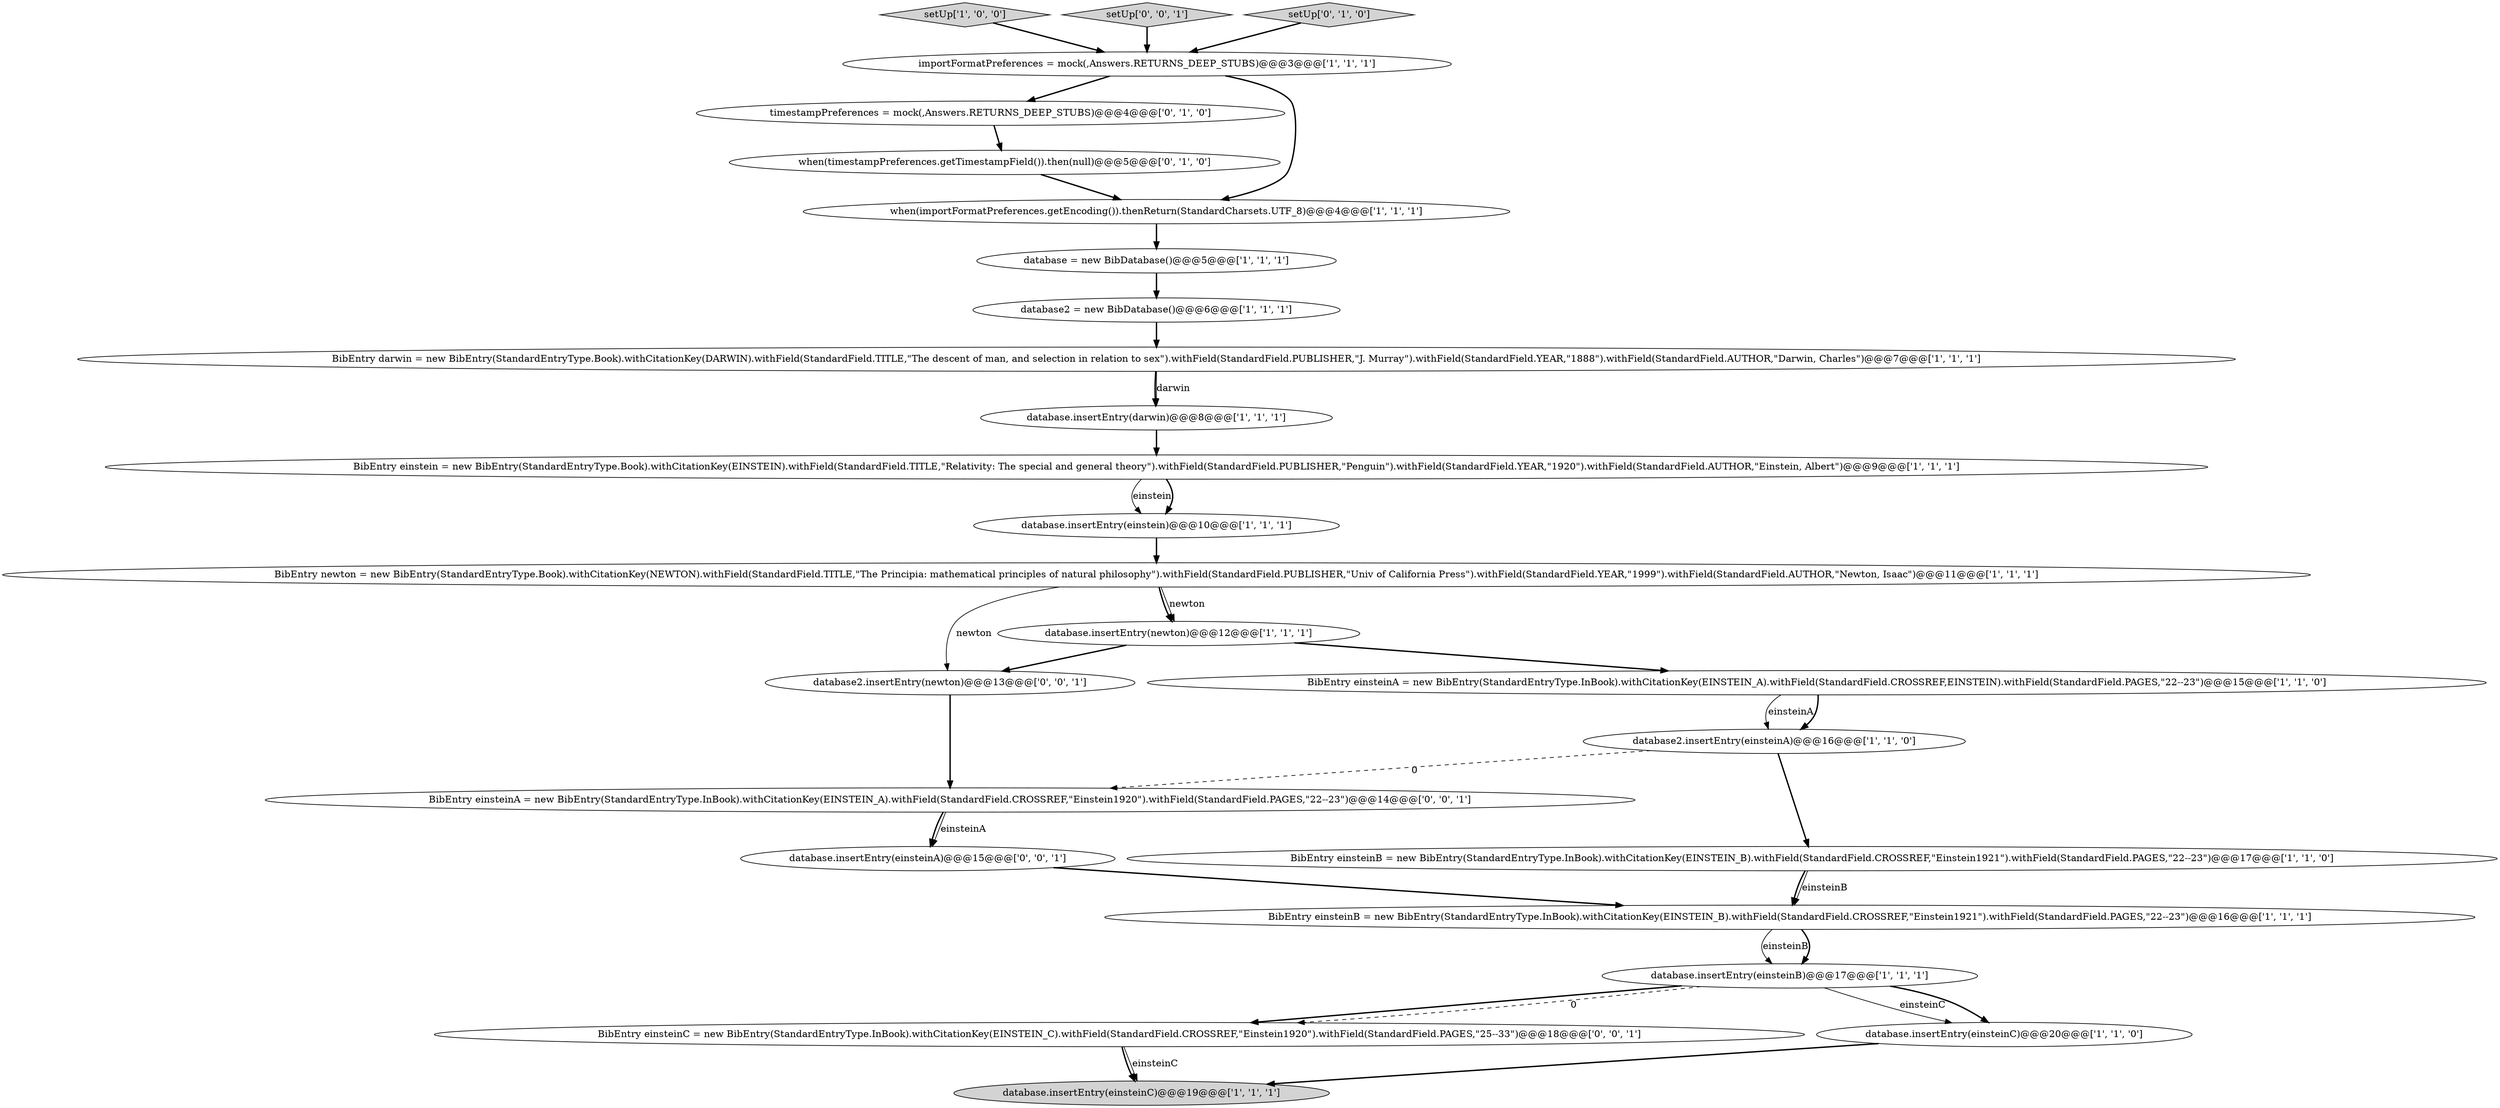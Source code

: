 digraph {
8 [style = filled, label = "setUp['1', '0', '0']", fillcolor = lightgray, shape = diamond image = "AAA0AAABBB1BBB"];
25 [style = filled, label = "setUp['0', '0', '1']", fillcolor = lightgray, shape = diamond image = "AAA0AAABBB3BBB"];
17 [style = filled, label = "database2.insertEntry(einsteinA)@@@16@@@['1', '1', '0']", fillcolor = white, shape = ellipse image = "AAA0AAABBB1BBB"];
19 [style = filled, label = "when(timestampPreferences.getTimestampField()).then(null)@@@5@@@['0', '1', '0']", fillcolor = white, shape = ellipse image = "AAA1AAABBB2BBB"];
21 [style = filled, label = "database.insertEntry(einsteinA)@@@15@@@['0', '0', '1']", fillcolor = white, shape = ellipse image = "AAA0AAABBB3BBB"];
6 [style = filled, label = "database = new BibDatabase()@@@5@@@['1', '1', '1']", fillcolor = white, shape = ellipse image = "AAA0AAABBB1BBB"];
15 [style = filled, label = "BibEntry einsteinA = new BibEntry(StandardEntryType.InBook).withCitationKey(EINSTEIN_A).withField(StandardField.CROSSREF,EINSTEIN).withField(StandardField.PAGES,\"22--23\")@@@15@@@['1', '1', '0']", fillcolor = white, shape = ellipse image = "AAA0AAABBB1BBB"];
18 [style = filled, label = "timestampPreferences = mock(,Answers.RETURNS_DEEP_STUBS)@@@4@@@['0', '1', '0']", fillcolor = white, shape = ellipse image = "AAA1AAABBB2BBB"];
7 [style = filled, label = "BibEntry einsteinB = new BibEntry(StandardEntryType.InBook).withCitationKey(EINSTEIN_B).withField(StandardField.CROSSREF,\"Einstein1921\").withField(StandardField.PAGES,\"22--23\")@@@17@@@['1', '1', '0']", fillcolor = white, shape = ellipse image = "AAA0AAABBB1BBB"];
24 [style = filled, label = "BibEntry einsteinC = new BibEntry(StandardEntryType.InBook).withCitationKey(EINSTEIN_C).withField(StandardField.CROSSREF,\"Einstein1920\").withField(StandardField.PAGES,\"25--33\")@@@18@@@['0', '0', '1']", fillcolor = white, shape = ellipse image = "AAA0AAABBB3BBB"];
5 [style = filled, label = "when(importFormatPreferences.getEncoding()).thenReturn(StandardCharsets.UTF_8)@@@4@@@['1', '1', '1']", fillcolor = white, shape = ellipse image = "AAA0AAABBB1BBB"];
1 [style = filled, label = "database.insertEntry(darwin)@@@8@@@['1', '1', '1']", fillcolor = white, shape = ellipse image = "AAA0AAABBB1BBB"];
20 [style = filled, label = "setUp['0', '1', '0']", fillcolor = lightgray, shape = diamond image = "AAA0AAABBB2BBB"];
3 [style = filled, label = "database.insertEntry(einsteinB)@@@17@@@['1', '1', '1']", fillcolor = white, shape = ellipse image = "AAA0AAABBB1BBB"];
14 [style = filled, label = "BibEntry newton = new BibEntry(StandardEntryType.Book).withCitationKey(NEWTON).withField(StandardField.TITLE,\"The Principia: mathematical principles of natural philosophy\").withField(StandardField.PUBLISHER,\"Univ of California Press\").withField(StandardField.YEAR,\"1999\").withField(StandardField.AUTHOR,\"Newton, Isaac\")@@@11@@@['1', '1', '1']", fillcolor = white, shape = ellipse image = "AAA0AAABBB1BBB"];
12 [style = filled, label = "database.insertEntry(einstein)@@@10@@@['1', '1', '1']", fillcolor = white, shape = ellipse image = "AAA0AAABBB1BBB"];
16 [style = filled, label = "database.insertEntry(einsteinC)@@@20@@@['1', '1', '0']", fillcolor = white, shape = ellipse image = "AAA0AAABBB1BBB"];
10 [style = filled, label = "BibEntry darwin = new BibEntry(StandardEntryType.Book).withCitationKey(DARWIN).withField(StandardField.TITLE,\"The descent of man, and selection in relation to sex\").withField(StandardField.PUBLISHER,\"J. Murray\").withField(StandardField.YEAR,\"1888\").withField(StandardField.AUTHOR,\"Darwin, Charles\")@@@7@@@['1', '1', '1']", fillcolor = white, shape = ellipse image = "AAA0AAABBB1BBB"];
9 [style = filled, label = "BibEntry einsteinB = new BibEntry(StandardEntryType.InBook).withCitationKey(EINSTEIN_B).withField(StandardField.CROSSREF,\"Einstein1921\").withField(StandardField.PAGES,\"22--23\")@@@16@@@['1', '1', '1']", fillcolor = white, shape = ellipse image = "AAA0AAABBB1BBB"];
22 [style = filled, label = "database2.insertEntry(newton)@@@13@@@['0', '0', '1']", fillcolor = white, shape = ellipse image = "AAA0AAABBB3BBB"];
4 [style = filled, label = "BibEntry einstein = new BibEntry(StandardEntryType.Book).withCitationKey(EINSTEIN).withField(StandardField.TITLE,\"Relativity: The special and general theory\").withField(StandardField.PUBLISHER,\"Penguin\").withField(StandardField.YEAR,\"1920\").withField(StandardField.AUTHOR,\"Einstein, Albert\")@@@9@@@['1', '1', '1']", fillcolor = white, shape = ellipse image = "AAA0AAABBB1BBB"];
2 [style = filled, label = "database.insertEntry(newton)@@@12@@@['1', '1', '1']", fillcolor = white, shape = ellipse image = "AAA0AAABBB1BBB"];
13 [style = filled, label = "importFormatPreferences = mock(,Answers.RETURNS_DEEP_STUBS)@@@3@@@['1', '1', '1']", fillcolor = white, shape = ellipse image = "AAA0AAABBB1BBB"];
0 [style = filled, label = "database2 = new BibDatabase()@@@6@@@['1', '1', '1']", fillcolor = white, shape = ellipse image = "AAA0AAABBB1BBB"];
23 [style = filled, label = "BibEntry einsteinA = new BibEntry(StandardEntryType.InBook).withCitationKey(EINSTEIN_A).withField(StandardField.CROSSREF,\"Einstein1920\").withField(StandardField.PAGES,\"22--23\")@@@14@@@['0', '0', '1']", fillcolor = white, shape = ellipse image = "AAA0AAABBB3BBB"];
11 [style = filled, label = "database.insertEntry(einsteinC)@@@19@@@['1', '1', '1']", fillcolor = lightgray, shape = ellipse image = "AAA0AAABBB1BBB"];
3->24 [style = bold, label=""];
4->12 [style = solid, label="einstein"];
9->3 [style = solid, label="einsteinB"];
19->5 [style = bold, label=""];
14->22 [style = solid, label="newton"];
7->9 [style = bold, label=""];
12->14 [style = bold, label=""];
6->0 [style = bold, label=""];
9->3 [style = bold, label=""];
3->24 [style = dashed, label="0"];
24->11 [style = bold, label=""];
15->17 [style = solid, label="einsteinA"];
13->18 [style = bold, label=""];
17->23 [style = dashed, label="0"];
23->21 [style = bold, label=""];
0->10 [style = bold, label=""];
10->1 [style = bold, label=""];
10->1 [style = solid, label="darwin"];
20->13 [style = bold, label=""];
18->19 [style = bold, label=""];
2->22 [style = bold, label=""];
25->13 [style = bold, label=""];
8->13 [style = bold, label=""];
4->12 [style = bold, label=""];
1->4 [style = bold, label=""];
14->2 [style = bold, label=""];
3->16 [style = solid, label="einsteinC"];
14->2 [style = solid, label="newton"];
3->16 [style = bold, label=""];
22->23 [style = bold, label=""];
21->9 [style = bold, label=""];
17->7 [style = bold, label=""];
16->11 [style = bold, label=""];
2->15 [style = bold, label=""];
24->11 [style = solid, label="einsteinC"];
13->5 [style = bold, label=""];
5->6 [style = bold, label=""];
7->9 [style = solid, label="einsteinB"];
23->21 [style = solid, label="einsteinA"];
15->17 [style = bold, label=""];
}
